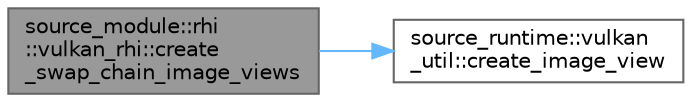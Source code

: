 digraph "source_module::rhi::vulkan_rhi::create_swap_chain_image_views"
{
 // LATEX_PDF_SIZE
  bgcolor="transparent";
  edge [fontname=Helvetica,fontsize=10,labelfontname=Helvetica,labelfontsize=10];
  node [fontname=Helvetica,fontsize=10,shape=box,height=0.2,width=0.4];
  rankdir="LR";
  Node1 [id="Node000001",label="source_module::rhi\l::vulkan_rhi::create\l_swap_chain_image_views",height=0.2,width=0.4,color="gray40", fillcolor="grey60", style="filled", fontcolor="black",tooltip=" "];
  Node1 -> Node2 [id="edge2_Node000001_Node000002",color="steelblue1",style="solid",tooltip=" "];
  Node2 [id="Node000002",label="source_runtime::vulkan\l_util::create_image_view",height=0.2,width=0.4,color="grey40", fillcolor="white", style="filled",URL="$classsource__runtime_1_1vulkan__util.html#aa54a5bba36b7683233fe3bd211382bf7",tooltip=" "];
}
